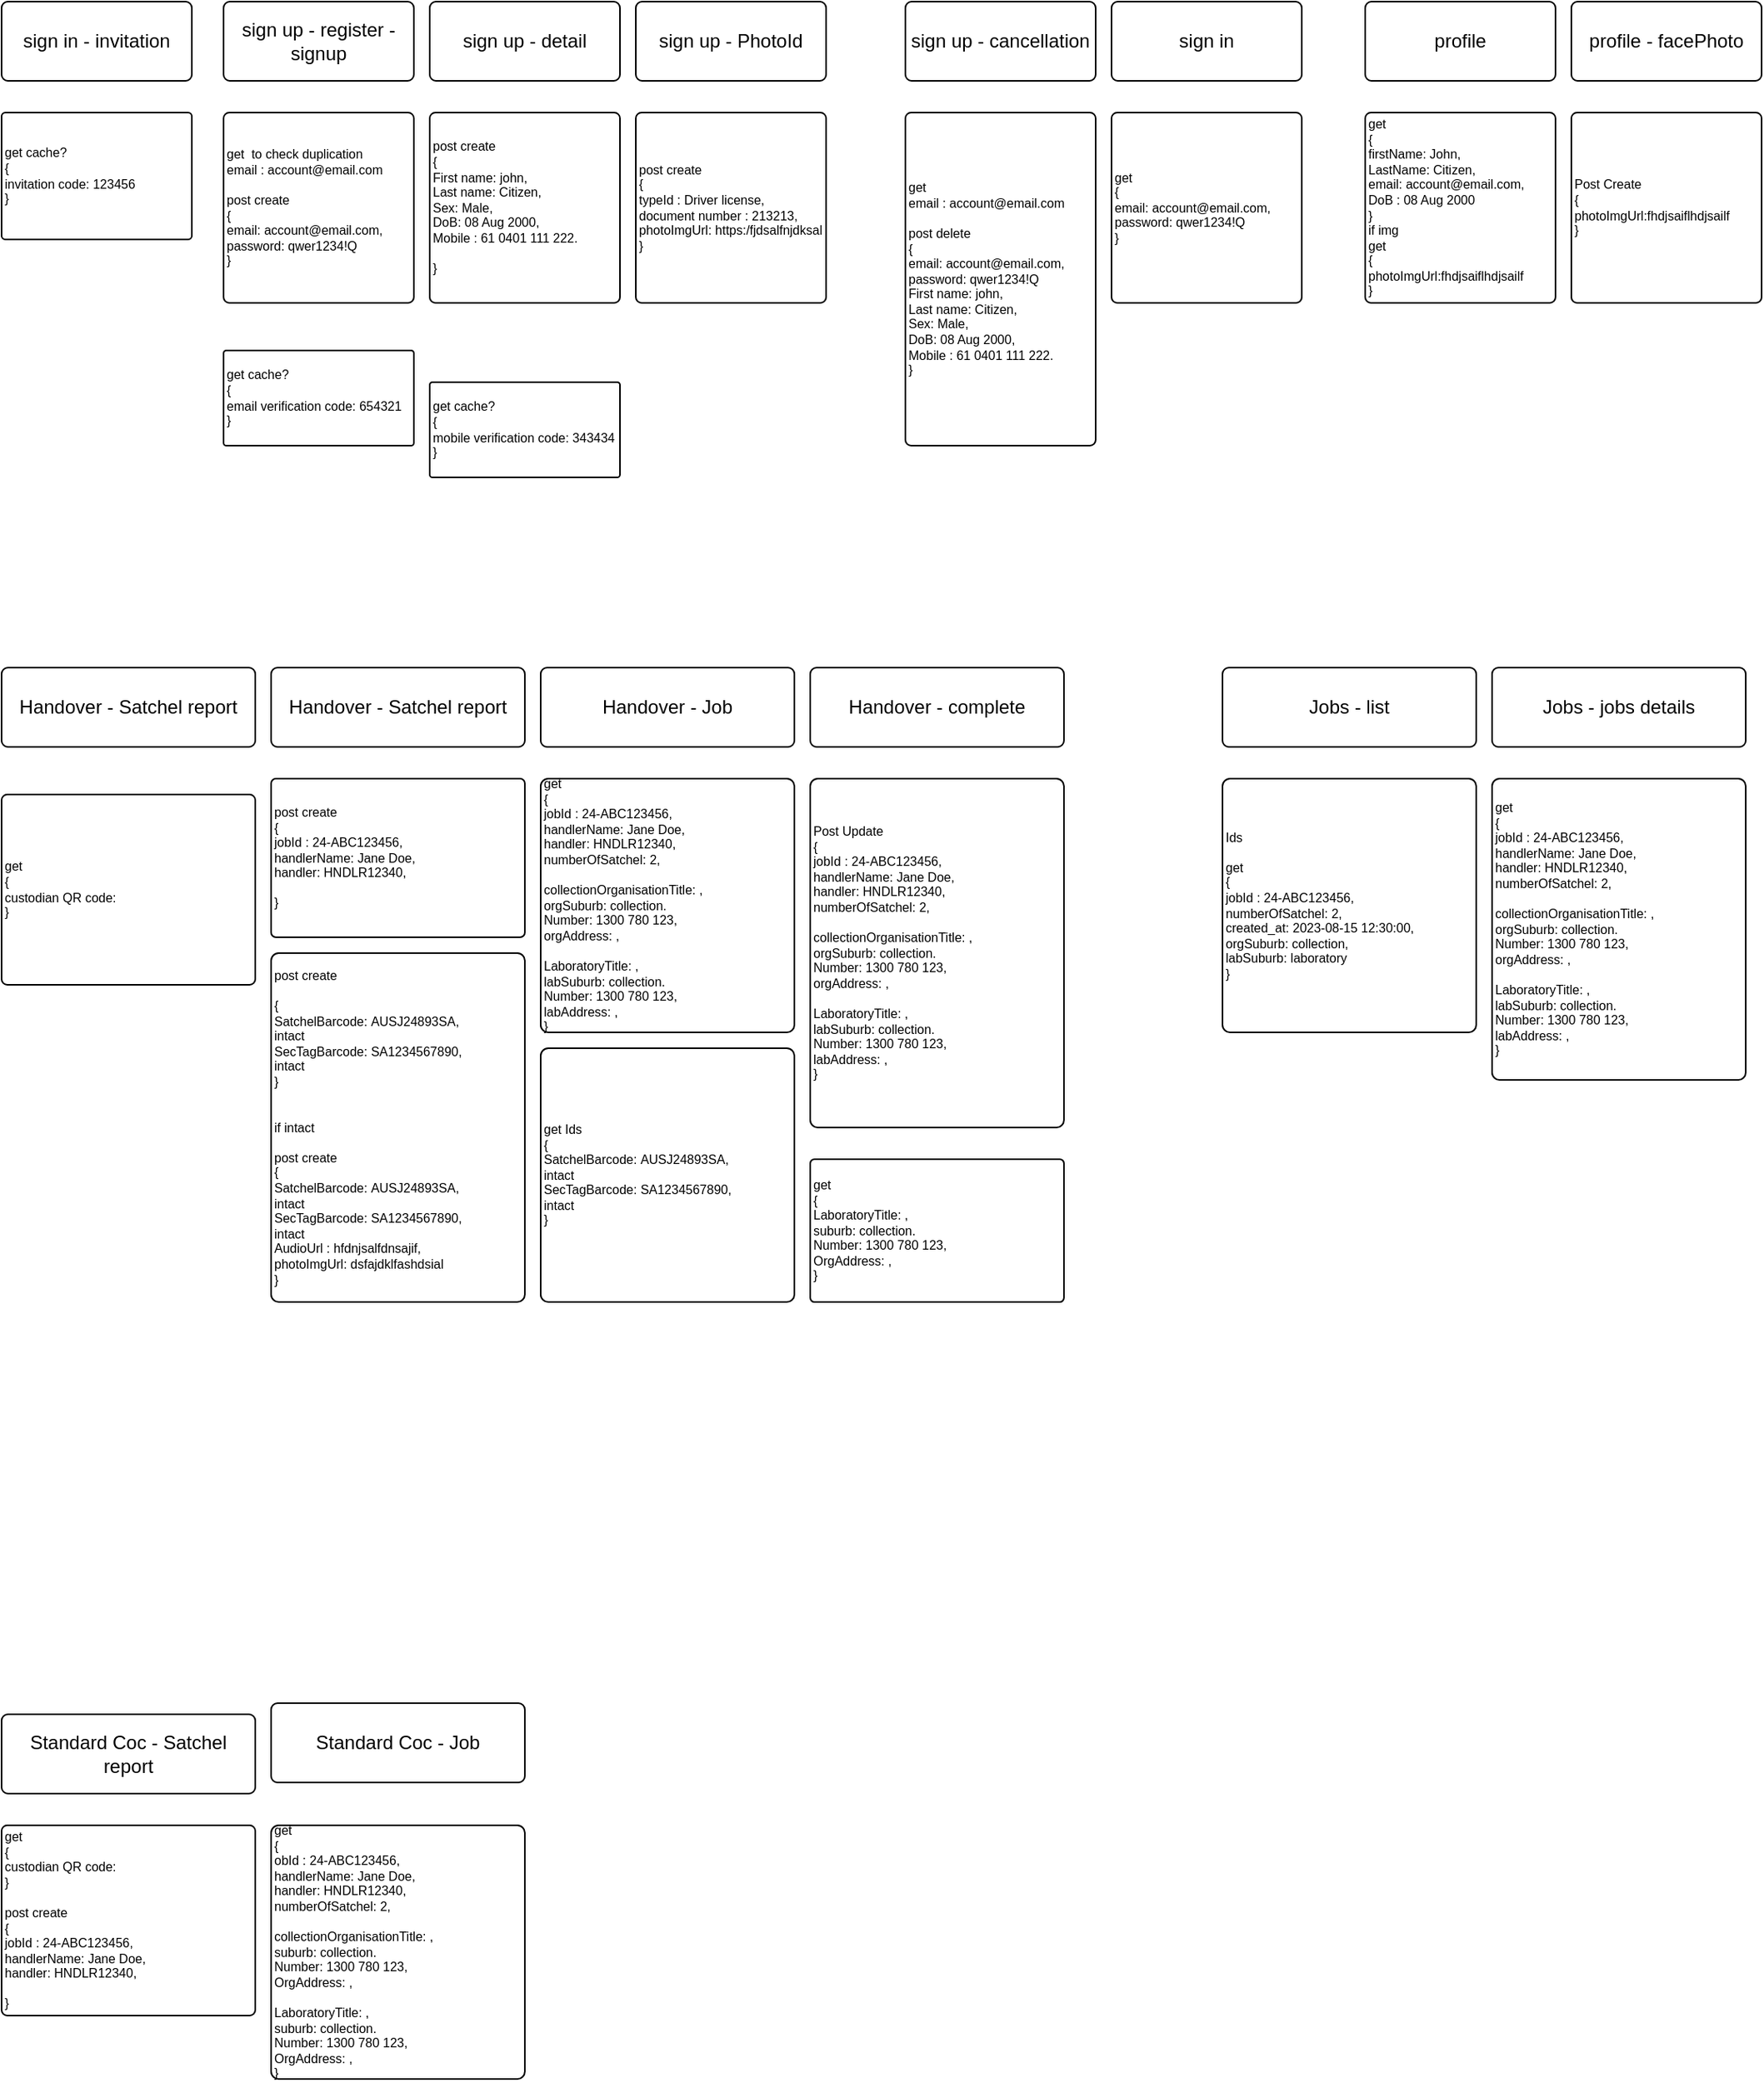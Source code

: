 <mxfile version="25.0.3">
  <diagram name="Page-1" id="Hy2vvEPhiLFZXEriCHXn">
    <mxGraphModel dx="1026" dy="544" grid="1" gridSize="10" guides="1" tooltips="1" connect="1" arrows="1" fold="1" page="1" pageScale="1" pageWidth="827" pageHeight="1169" math="0" shadow="0">
      <root>
        <mxCell id="0" />
        <mxCell id="1" parent="0" />
        <mxCell id="pmV6GeLHaMZTZCY4r49u-2" value="sign in - invitation" style="rounded=1;whiteSpace=wrap;html=1;arcSize=8;" parent="1" vertex="1">
          <mxGeometry x="40" y="40" width="120" height="50" as="geometry" />
        </mxCell>
        <mxCell id="pmV6GeLHaMZTZCY4r49u-4" value="&lt;div style=&quot;font-size: 8px;&quot;&gt;get cache?&lt;/div&gt;&lt;div style=&quot;font-size: 8px;&quot;&gt;{&lt;/div&gt;invitation code: 123456&lt;div style=&quot;font-size: 8px;&quot;&gt;}&lt;/div&gt;" style="rounded=1;whiteSpace=wrap;html=1;arcSize=3;align=left;fontSize=8;" parent="1" vertex="1">
          <mxGeometry x="40" y="110" width="120" height="80" as="geometry" />
        </mxCell>
        <mxCell id="pmV6GeLHaMZTZCY4r49u-5" value="sign up - register - signup" style="rounded=1;whiteSpace=wrap;html=1;arcSize=8;" parent="1" vertex="1">
          <mxGeometry x="180" y="40" width="120" height="50" as="geometry" />
        </mxCell>
        <mxCell id="pmV6GeLHaMZTZCY4r49u-6" value="&lt;div&gt;get &amp;nbsp;to check duplication&lt;/div&gt;&lt;div&gt;email : account@email.com&amp;nbsp;&lt;/div&gt;&lt;div&gt;&lt;br&gt;&lt;/div&gt;&lt;div&gt;post create&lt;/div&gt;{&lt;div style=&quot;font-size: 8px;&quot;&gt;email: account@email.com,&lt;div style=&quot;font-size: 8px;&quot;&gt;password: qwer1234!Q&lt;/div&gt;&lt;div style=&quot;font-size: 8px;&quot;&gt;}&lt;/div&gt;&lt;/div&gt;" style="rounded=1;whiteSpace=wrap;html=1;arcSize=3;align=left;fontSize=8;" parent="1" vertex="1">
          <mxGeometry x="180" y="110" width="120" height="120" as="geometry" />
        </mxCell>
        <mxCell id="pmV6GeLHaMZTZCY4r49u-7" value="&lt;div&gt;get cache?&lt;br&gt;{&lt;/div&gt;&lt;div style=&quot;font-size: 8px;&quot;&gt;email verification code: 654321&lt;/div&gt;&lt;div style=&quot;font-size: 8px;&quot;&gt;}&lt;/div&gt;" style="rounded=1;whiteSpace=wrap;html=1;arcSize=3;align=left;fontSize=8;" parent="1" vertex="1">
          <mxGeometry x="180" y="260" width="120" height="60" as="geometry" />
        </mxCell>
        <mxCell id="pmV6GeLHaMZTZCY4r49u-8" value="sign up - detail" style="rounded=1;whiteSpace=wrap;html=1;arcSize=8;" parent="1" vertex="1">
          <mxGeometry x="310" y="40" width="120" height="50" as="geometry" />
        </mxCell>
        <mxCell id="pmV6GeLHaMZTZCY4r49u-9" value="&lt;div&gt;post create&lt;/div&gt;{&lt;div style=&quot;font-size: 8px;&quot;&gt;&lt;div style=&quot;font-size: 8px;&quot;&gt;First name: john,&lt;/div&gt;&lt;div style=&quot;font-size: 8px;&quot;&gt;Last name: Citizen,&lt;/div&gt;&lt;div style=&quot;font-size: 8px;&quot;&gt;Sex: Male,&lt;/div&gt;&lt;div style=&quot;font-size: 8px;&quot;&gt;DoB: 08 Aug 2000,&lt;/div&gt;&lt;div style=&quot;font-size: 8px;&quot;&gt;Mobile : 61 0401 111 222.&lt;/div&gt;&lt;div style=&quot;font-size: 8px;&quot;&gt;&lt;br&gt;&lt;/div&gt;&lt;div style=&quot;font-size: 8px;&quot;&gt;}&lt;/div&gt;&lt;/div&gt;" style="rounded=1;whiteSpace=wrap;html=1;arcSize=3;align=left;fontSize=8;" parent="1" vertex="1">
          <mxGeometry x="310" y="110" width="120" height="120" as="geometry" />
        </mxCell>
        <mxCell id="pmV6GeLHaMZTZCY4r49u-10" value="&lt;div&gt;get cache?&lt;br&gt;{&lt;/div&gt;&lt;div style=&quot;font-size: 8px;&quot;&gt;mobile verification code: 343434&lt;/div&gt;&lt;div style=&quot;font-size: 8px;&quot;&gt;}&lt;/div&gt;" style="rounded=1;whiteSpace=wrap;html=1;arcSize=3;align=left;fontSize=8;" parent="1" vertex="1">
          <mxGeometry x="310" y="280" width="120" height="60" as="geometry" />
        </mxCell>
        <mxCell id="pmV6GeLHaMZTZCY4r49u-11" value="sign up - PhotoId" style="rounded=1;whiteSpace=wrap;html=1;arcSize=8;" parent="1" vertex="1">
          <mxGeometry x="440" y="40" width="120" height="50" as="geometry" />
        </mxCell>
        <mxCell id="pmV6GeLHaMZTZCY4r49u-12" value="&lt;div&gt;post create&lt;/div&gt;{&lt;div style=&quot;font-size: 8px;&quot;&gt;&lt;div style=&quot;font-size: 8px;&quot;&gt;typeId : Driver license,&lt;/div&gt;&lt;div style=&quot;font-size: 8px;&quot;&gt;document number : 213213,&lt;/div&gt;&lt;div style=&quot;font-size: 8px;&quot;&gt;photoImgUrl: https:/fjdsalfnjdksal&amp;nbsp;&lt;/div&gt;&lt;div style=&quot;font-size: 8px;&quot;&gt;}&lt;/div&gt;&lt;/div&gt;" style="rounded=1;whiteSpace=wrap;html=1;arcSize=3;align=left;fontSize=8;" parent="1" vertex="1">
          <mxGeometry x="440" y="110" width="120" height="120" as="geometry" />
        </mxCell>
        <mxCell id="pmV6GeLHaMZTZCY4r49u-14" value="Handover&amp;nbsp;- Satchel report" style="rounded=1;whiteSpace=wrap;html=1;arcSize=8;" parent="1" vertex="1">
          <mxGeometry x="210" y="460" width="160" height="50" as="geometry" />
        </mxCell>
        <mxCell id="pmV6GeLHaMZTZCY4r49u-17" value="sign up - cancellation" style="rounded=1;whiteSpace=wrap;html=1;arcSize=8;" parent="1" vertex="1">
          <mxGeometry x="610" y="40" width="120" height="50" as="geometry" />
        </mxCell>
        <mxCell id="pmV6GeLHaMZTZCY4r49u-18" value="&lt;div&gt;get&amp;nbsp;&lt;/div&gt;&lt;div&gt;email : account@email.com&amp;nbsp;&lt;/div&gt;&lt;div&gt;&lt;br&gt;&lt;/div&gt;&lt;div&gt;post delete&lt;/div&gt;{&lt;div style=&quot;font-size: 8px;&quot;&gt;email: account@email.com,&lt;div style=&quot;font-size: 8px;&quot;&gt;password: qwer1234!Q&lt;/div&gt;&lt;div style=&quot;font-size: 8px;&quot;&gt;&lt;div&gt;First name: john,&lt;/div&gt;&lt;div&gt;Last name: Citizen,&lt;/div&gt;&lt;div&gt;Sex: Male,&lt;/div&gt;&lt;div&gt;DoB: 08 Aug 2000,&lt;/div&gt;&lt;div&gt;Mobile : 61 0401 111 222.&lt;/div&gt;&lt;/div&gt;&lt;div style=&quot;font-size: 8px;&quot;&gt;}&lt;/div&gt;&lt;/div&gt;" style="rounded=1;whiteSpace=wrap;html=1;arcSize=3;align=left;fontSize=8;" parent="1" vertex="1">
          <mxGeometry x="610" y="110" width="120" height="210" as="geometry" />
        </mxCell>
        <mxCell id="pmV6GeLHaMZTZCY4r49u-20" value="sign in" style="rounded=1;whiteSpace=wrap;html=1;arcSize=8;" parent="1" vertex="1">
          <mxGeometry x="740" y="40" width="120" height="50" as="geometry" />
        </mxCell>
        <mxCell id="pmV6GeLHaMZTZCY4r49u-21" value="&lt;div&gt;get&lt;/div&gt;{&lt;div style=&quot;font-size: 8px;&quot;&gt;&lt;div style=&quot;font-size: 8px;&quot;&gt;email: account@email.com,&lt;div&gt;password: qwer1234!Q&lt;/div&gt;&lt;/div&gt;&lt;div style=&quot;font-size: 8px;&quot;&gt;}&lt;/div&gt;&lt;/div&gt;" style="rounded=1;whiteSpace=wrap;html=1;arcSize=3;align=left;fontSize=8;" parent="1" vertex="1">
          <mxGeometry x="740" y="110" width="120" height="120" as="geometry" />
        </mxCell>
        <mxCell id="pmV6GeLHaMZTZCY4r49u-23" value="&lt;div&gt;post create&amp;nbsp;&lt;/div&gt;&lt;div&gt;&lt;br&gt;&lt;/div&gt;&lt;div&gt;{&lt;div&gt;&lt;div&gt;SatchelBarcode:&amp;nbsp;&lt;span style=&quot;white-space: pre-wrap;&quot;&gt;AUSJ24893SA&lt;/span&gt;,&amp;nbsp;&lt;/div&gt;&lt;div&gt;intact&lt;/div&gt;&lt;div&gt;SecTagBarcode:&amp;nbsp;&lt;span style=&quot;white-space: pre-wrap;&quot;&gt;SA1234567890&lt;/span&gt;,&lt;/div&gt;&lt;div&gt;intact&lt;/div&gt;&lt;div&gt;}&lt;br&gt;&lt;/div&gt;&lt;/div&gt;&lt;/div&gt;&lt;div&gt;&lt;br&gt;&lt;/div&gt;&lt;div&gt;&lt;br&gt;&lt;/div&gt;&lt;div&gt;if intact&amp;nbsp;&lt;/div&gt;&lt;div&gt;&lt;br&gt;&lt;/div&gt;&lt;div&gt;&lt;div&gt;post create&amp;nbsp;&lt;/div&gt;&lt;/div&gt;{&lt;div style=&quot;font-size: 8px;&quot;&gt;&lt;div style=&quot;font-size: 8px;&quot;&gt;SatchelBarcode:&amp;nbsp;&lt;span style=&quot;white-space: pre-wrap;&quot;&gt;AUSJ24893SA&lt;/span&gt;,&amp;nbsp;&lt;/div&gt;&lt;div style=&quot;font-size: 8px;&quot;&gt;intact&lt;/div&gt;&lt;span&gt;&lt;/span&gt;&lt;div style=&quot;font-size: 8px;&quot;&gt;SecTagBarcode:&amp;nbsp;&lt;span style=&quot;white-space: pre-wrap;&quot;&gt;SA1234567890&lt;/span&gt;,&lt;/div&gt;&lt;div style=&quot;font-size: 8px;&quot;&gt;intact&lt;/div&gt;&lt;div style=&quot;font-size: 8px;&quot;&gt;AudioUrl : hfdnjsalfdnsajif,&lt;/div&gt;&lt;div style=&quot;font-size: 8px;&quot;&gt;photoImgUrl: dsfajdklfashdsial&lt;/div&gt;&lt;div style=&quot;font-size: 8px;&quot;&gt;}&lt;br&gt;&lt;/div&gt;&lt;/div&gt;" style="rounded=1;whiteSpace=wrap;html=1;arcSize=3;align=left;fontSize=8;" parent="1" vertex="1">
          <mxGeometry x="210" y="640" width="160" height="220" as="geometry" />
        </mxCell>
        <mxCell id="pmV6GeLHaMZTZCY4r49u-25" value="Handover&amp;nbsp;- Job" style="rounded=1;whiteSpace=wrap;html=1;arcSize=8;" parent="1" vertex="1">
          <mxGeometry x="380" y="460" width="160" height="50" as="geometry" />
        </mxCell>
        <mxCell id="pmV6GeLHaMZTZCY4r49u-26" value="&lt;div&gt;get&lt;/div&gt;{&lt;div&gt;&lt;div&gt;&lt;div style=&quot;font-size: 8px;&quot;&gt;jobId :&amp;nbsp;&lt;span style=&quot;white-space: pre-wrap;&quot;&gt;24-ABC123456,&lt;/span&gt;&lt;/div&gt;&lt;div style=&quot;font-size: 8px;&quot;&gt;&lt;span style=&quot;white-space: pre-wrap;&quot;&gt;handlerName: &lt;/span&gt;&lt;span style=&quot;white-space: pre-wrap;&quot;&gt;Jane Doe,&lt;/span&gt;&lt;/div&gt;&lt;div style=&quot;font-size: 8px;&quot;&gt;&lt;span style=&quot;white-space: pre-wrap;&quot;&gt;handler: &lt;/span&gt;&lt;span style=&quot;white-space: pre-wrap;&quot;&gt;HNDLR12340,&lt;/span&gt;&lt;/div&gt;&lt;div style=&quot;font-size: 8px;&quot;&gt;&lt;span style=&quot;white-space-collapse: preserve;&quot;&gt;numberOfSatchel: 2,&lt;/span&gt;&lt;/div&gt;&lt;div style=&quot;font-size: 8px;&quot;&gt;&lt;span style=&quot;white-space-collapse: preserve;&quot;&gt;&lt;br&gt;&lt;/span&gt;&lt;/div&gt;&lt;div style=&quot;font-size: 8px;&quot;&gt;&lt;span style=&quot;white-space-collapse: preserve;&quot;&gt;collectionOrganisationTitle: ,&lt;/span&gt;&lt;/div&gt;&lt;div&gt;&lt;span style=&quot;white-space-collapse: preserve;&quot;&gt;orgSuburb: collection.&lt;/span&gt;&lt;/div&gt;&lt;div&gt;&lt;span style=&quot;white-space: pre-wrap;&quot;&gt;Number: 1300 780 123,&lt;/span&gt;&lt;/div&gt;&lt;div style=&quot;font-size: 8px;&quot;&gt;&lt;span style=&quot;white-space-collapse: preserve;&quot;&gt;orgAddress: ,&lt;/span&gt;&lt;/div&gt;&lt;/div&gt;&lt;div style=&quot;font-size: 8px;&quot;&gt;&lt;div&gt;&lt;div&gt;&lt;span style=&quot;white-space-collapse: preserve;&quot;&gt;&lt;br&gt;&lt;/span&gt;&lt;/div&gt;&lt;div&gt;&lt;span style=&quot;white-space-collapse: preserve;&quot;&gt;LaboratoryTitle: ,&lt;/span&gt;&lt;/div&gt;&lt;div&gt;&lt;span style=&quot;white-space-collapse: preserve;&quot;&gt;labSuburb: collection.&lt;/span&gt;&lt;/div&gt;&lt;div&gt;&lt;span style=&quot;white-space: pre-wrap;&quot;&gt;Number: 1300 780 123,&lt;/span&gt;&lt;/div&gt;&lt;div&gt;&lt;span style=&quot;white-space-collapse: preserve;&quot;&gt;labAddress: ,&lt;/span&gt;&lt;/div&gt;&lt;/div&gt;&lt;/div&gt;&lt;div style=&quot;font-size: 8px;&quot;&gt;}&lt;br&gt;&lt;/div&gt;&lt;/div&gt;" style="rounded=1;whiteSpace=wrap;html=1;arcSize=3;align=left;fontSize=8;" parent="1" vertex="1">
          <mxGeometry x="380" y="530" width="160" height="160" as="geometry" />
        </mxCell>
        <mxCell id="pmV6GeLHaMZTZCY4r49u-28" value="&lt;div&gt;get Ids&lt;/div&gt;{&lt;div&gt;&lt;div&gt;SatchelBarcode:&amp;nbsp;&lt;span style=&quot;white-space: pre-wrap;&quot;&gt;AUSJ24893SA&lt;/span&gt;,&amp;nbsp;&lt;/div&gt;&lt;div&gt;intact&lt;/div&gt;&lt;div&gt;SecTagBarcode:&amp;nbsp;&lt;span style=&quot;white-space: pre-wrap;&quot;&gt;SA1234567890&lt;/span&gt;,&lt;/div&gt;&lt;div&gt;intact&lt;/div&gt;&lt;/div&gt;&lt;div&gt;}&lt;/div&gt;" style="rounded=1;whiteSpace=wrap;html=1;arcSize=3;align=left;fontSize=8;" parent="1" vertex="1">
          <mxGeometry x="380" y="700" width="160" height="160" as="geometry" />
        </mxCell>
        <mxCell id="pmV6GeLHaMZTZCY4r49u-30" value="Standard Coc - Satchel report" style="rounded=1;whiteSpace=wrap;html=1;arcSize=8;" parent="1" vertex="1">
          <mxGeometry x="40" y="1120" width="160" height="50" as="geometry" />
        </mxCell>
        <mxCell id="pmV6GeLHaMZTZCY4r49u-31" value="&lt;div&gt;get&lt;/div&gt;{&lt;div style=&quot;font-size: 8px;&quot;&gt;&lt;div style=&quot;font-size: 8px;&quot;&gt;custodian QR code:&amp;nbsp;&lt;/div&gt;&lt;div style=&quot;font-size: 8px;&quot;&gt;}&lt;br&gt;&lt;/div&gt;&lt;div style=&quot;font-size: 8px;&quot;&gt;&lt;br&gt;&lt;/div&gt;&lt;div style=&quot;font-size: 8px;&quot;&gt;post create&lt;/div&gt;&lt;div style=&quot;font-size: 8px;&quot;&gt;{&lt;/div&gt;&lt;div style=&quot;font-size: 8px;&quot;&gt;jobId :&amp;nbsp;&lt;span style=&quot;white-space: pre-wrap;&quot;&gt;24-ABC123456,&lt;/span&gt;&lt;/div&gt;&lt;div style=&quot;font-size: 8px;&quot;&gt;&lt;span style=&quot;white-space: pre-wrap;&quot;&gt;handlerName: &lt;/span&gt;&lt;span style=&quot;white-space: pre-wrap;&quot;&gt;Jane Doe,&lt;/span&gt;&lt;/div&gt;&lt;span&gt;&lt;/span&gt;&lt;div style=&quot;font-size: 8px;&quot;&gt;&lt;span style=&quot;white-space: pre-wrap;&quot;&gt;handler: &lt;/span&gt;&lt;span style=&quot;white-space: pre-wrap;&quot;&gt;HNDLR12340,&lt;/span&gt;&lt;/div&gt;&lt;div style=&quot;font-size: 8px;&quot;&gt;&lt;span style=&quot;white-space: pre-wrap;&quot;&gt;&lt;br&gt;&lt;/span&gt;&lt;/div&gt;&lt;span&gt;&lt;/span&gt;&lt;span&gt;&lt;/span&gt;&lt;div style=&quot;font-size: 8px;&quot;&gt;}&lt;/div&gt;&lt;/div&gt;" style="rounded=1;whiteSpace=wrap;html=1;arcSize=3;align=left;fontSize=8;" parent="1" vertex="1">
          <mxGeometry x="40" y="1190" width="160" height="120" as="geometry" />
        </mxCell>
        <mxCell id="pmV6GeLHaMZTZCY4r49u-32" value="Standard Coc - Job" style="rounded=1;whiteSpace=wrap;html=1;arcSize=8;" parent="1" vertex="1">
          <mxGeometry x="210" y="1113" width="160" height="50" as="geometry" />
        </mxCell>
        <mxCell id="pmV6GeLHaMZTZCY4r49u-33" value="&lt;div&gt;get&lt;/div&gt;{&lt;div&gt;&lt;div&gt;&lt;div style=&quot;font-size: 8px;&quot;&gt;obId :&amp;nbsp;&lt;span style=&quot;white-space: pre-wrap;&quot;&gt;24-ABC123456,&lt;/span&gt;&lt;/div&gt;&lt;div style=&quot;font-size: 8px;&quot;&gt;&lt;span style=&quot;white-space: pre-wrap;&quot;&gt;handlerName: &lt;/span&gt;&lt;span style=&quot;white-space: pre-wrap;&quot;&gt;Jane Doe,&lt;/span&gt;&lt;/div&gt;&lt;div style=&quot;font-size: 8px;&quot;&gt;&lt;span style=&quot;white-space: pre-wrap;&quot;&gt;handler: &lt;/span&gt;&lt;span style=&quot;white-space: pre-wrap;&quot;&gt;HNDLR12340,&lt;/span&gt;&lt;/div&gt;&lt;div style=&quot;font-size: 8px;&quot;&gt;&lt;span style=&quot;white-space-collapse: preserve;&quot;&gt;numberOfSatchel: 2,&lt;/span&gt;&lt;/div&gt;&lt;div style=&quot;font-size: 8px;&quot;&gt;&lt;span style=&quot;white-space-collapse: preserve;&quot;&gt;&lt;br&gt;&lt;/span&gt;&lt;/div&gt;&lt;div style=&quot;font-size: 8px;&quot;&gt;&lt;span style=&quot;white-space-collapse: preserve;&quot;&gt;collectionOrganisationTitle: ,&lt;/span&gt;&lt;/div&gt;&lt;div&gt;&lt;span style=&quot;white-space-collapse: preserve;&quot;&gt;suburb: collection.&lt;/span&gt;&lt;/div&gt;&lt;div&gt;&lt;span style=&quot;white-space: pre-wrap;&quot;&gt;Number: 1300 780 123,&lt;/span&gt;&lt;/div&gt;&lt;div style=&quot;font-size: 8px;&quot;&gt;&lt;span style=&quot;white-space-collapse: preserve;&quot;&gt;OrgAddress: ,&lt;/span&gt;&lt;/div&gt;&lt;/div&gt;&lt;div style=&quot;font-size: 8px;&quot;&gt;&lt;div&gt;&lt;div&gt;&lt;span style=&quot;white-space-collapse: preserve;&quot;&gt;&lt;br&gt;&lt;/span&gt;&lt;/div&gt;&lt;div&gt;&lt;span style=&quot;white-space-collapse: preserve;&quot;&gt;LaboratoryTitle: ,&lt;/span&gt;&lt;/div&gt;&lt;div&gt;&lt;span style=&quot;white-space-collapse: preserve;&quot;&gt;suburb: collection.&lt;/span&gt;&lt;/div&gt;&lt;div&gt;&lt;span style=&quot;white-space: pre-wrap;&quot;&gt;Number: 1300 780 123,&lt;/span&gt;&lt;/div&gt;&lt;div&gt;&lt;span style=&quot;white-space-collapse: preserve;&quot;&gt;OrgAddress: ,&lt;/span&gt;&lt;/div&gt;&lt;/div&gt;&lt;/div&gt;&lt;div style=&quot;font-size: 8px;&quot;&gt;}&lt;br&gt;&lt;/div&gt;&lt;/div&gt;" style="rounded=1;whiteSpace=wrap;html=1;arcSize=3;align=left;fontSize=8;" parent="1" vertex="1">
          <mxGeometry x="210" y="1190" width="160" height="160" as="geometry" />
        </mxCell>
        <mxCell id="pmV6GeLHaMZTZCY4r49u-34" value="Handover - complete" style="rounded=1;whiteSpace=wrap;html=1;arcSize=8;" parent="1" vertex="1">
          <mxGeometry x="550" y="460" width="160" height="50" as="geometry" />
        </mxCell>
        <mxCell id="pmV6GeLHaMZTZCY4r49u-35" value="&lt;div&gt;Post Update&lt;/div&gt;&lt;div&gt;{&lt;/div&gt;&lt;div&gt;&lt;div&gt;jobId :&amp;nbsp;&lt;span style=&quot;white-space: pre-wrap;&quot;&gt;24-ABC123456,&lt;/span&gt;&lt;/div&gt;&lt;div&gt;&lt;span style=&quot;white-space: pre-wrap;&quot;&gt;handlerName: &lt;/span&gt;&lt;span style=&quot;white-space: pre-wrap;&quot;&gt;Jane Doe,&lt;/span&gt;&lt;/div&gt;&lt;div&gt;&lt;span style=&quot;white-space: pre-wrap;&quot;&gt;handler: &lt;/span&gt;&lt;span style=&quot;white-space: pre-wrap;&quot;&gt;HNDLR12340,&lt;/span&gt;&lt;/div&gt;&lt;div&gt;&lt;span style=&quot;white-space-collapse: preserve;&quot;&gt;numberOfSatchel: 2,&lt;/span&gt;&lt;/div&gt;&lt;div&gt;&lt;span style=&quot;white-space-collapse: preserve;&quot;&gt;&lt;br&gt;&lt;/span&gt;&lt;/div&gt;&lt;div&gt;&lt;span style=&quot;white-space-collapse: preserve;&quot;&gt;collectionOrganisationTitle: ,&lt;/span&gt;&lt;/div&gt;&lt;div&gt;&lt;span style=&quot;white-space-collapse: preserve;&quot;&gt;orgSuburb: collection.&lt;/span&gt;&lt;/div&gt;&lt;div&gt;&lt;span style=&quot;white-space: pre-wrap;&quot;&gt;Number: 1300 780 123,&lt;/span&gt;&lt;/div&gt;&lt;div&gt;&lt;span style=&quot;white-space-collapse: preserve;&quot;&gt;orgAddress: ,&lt;/span&gt;&lt;/div&gt;&lt;/div&gt;&lt;div&gt;&lt;div&gt;&lt;span style=&quot;white-space-collapse: preserve;&quot;&gt;&lt;br&gt;&lt;/span&gt;&lt;/div&gt;&lt;div&gt;&lt;span style=&quot;white-space-collapse: preserve;&quot;&gt;LaboratoryTitle: ,&lt;/span&gt;&lt;/div&gt;&lt;div&gt;&lt;span style=&quot;white-space-collapse: preserve;&quot;&gt;labSuburb: collection.&lt;/span&gt;&lt;/div&gt;&lt;div&gt;&lt;span style=&quot;white-space: pre-wrap;&quot;&gt;Number: 1300 780 123,&lt;/span&gt;&lt;/div&gt;&lt;div&gt;&lt;span style=&quot;white-space-collapse: preserve;&quot;&gt;labAddress: ,&lt;/span&gt;&lt;/div&gt;&lt;/div&gt;&lt;div&gt;}&lt;br&gt;&lt;/div&gt;" style="rounded=1;whiteSpace=wrap;html=1;arcSize=3;align=left;fontSize=8;" parent="1" vertex="1">
          <mxGeometry x="550" y="530" width="160" height="220" as="geometry" />
        </mxCell>
        <mxCell id="pmV6GeLHaMZTZCY4r49u-36" value="Jobs - list" style="rounded=1;whiteSpace=wrap;html=1;arcSize=8;" parent="1" vertex="1">
          <mxGeometry x="810" y="460" width="160" height="50" as="geometry" />
        </mxCell>
        <mxCell id="pmV6GeLHaMZTZCY4r49u-37" value="&lt;div&gt;Ids&lt;/div&gt;&lt;div&gt;&lt;br&gt;&lt;/div&gt;&lt;div&gt;get&lt;/div&gt;{&lt;div&gt;&lt;div&gt;jobId :&amp;nbsp;&lt;span style=&quot;white-space: pre-wrap;&quot;&gt;24-ABC123456,&lt;/span&gt;&lt;/div&gt;&lt;div&gt;&lt;span style=&quot;white-space: pre-wrap;&quot;&gt;numberOfSatchel: 2,&lt;/span&gt;&lt;br&gt;&lt;/div&gt;&lt;div style=&quot;font-size: 8px;&quot;&gt;created_at: 2023-08-15 12:30:00,&lt;/div&gt;&lt;div&gt;&lt;span style=&quot;white-space-collapse: preserve;&quot;&gt;orgSuburb: collection,&lt;/span&gt;&lt;/div&gt;&lt;div&gt;&lt;div&gt;&lt;span style=&quot;white-space-collapse: preserve;&quot;&gt;labSuburb: laboratory&lt;/span&gt;&lt;/div&gt;&lt;/div&gt;&lt;div style=&quot;font-size: 8px;&quot;&gt;}&lt;br&gt;&lt;/div&gt;&lt;/div&gt;" style="rounded=1;whiteSpace=wrap;html=1;arcSize=3;align=left;fontSize=8;" parent="1" vertex="1">
          <mxGeometry x="810" y="530" width="160" height="160" as="geometry" />
        </mxCell>
        <mxCell id="pmV6GeLHaMZTZCY4r49u-38" value="Jobs - jobs details" style="rounded=1;whiteSpace=wrap;html=1;arcSize=8;" parent="1" vertex="1">
          <mxGeometry x="980" y="460" width="160" height="50" as="geometry" />
        </mxCell>
        <mxCell id="pmV6GeLHaMZTZCY4r49u-39" value="&lt;div&gt;get&lt;/div&gt;{&lt;div&gt;&lt;div&gt;&lt;div style=&quot;font-size: 8px;&quot;&gt;jobId :&amp;nbsp;&lt;span style=&quot;white-space: pre-wrap;&quot;&gt;24-ABC123456,&lt;/span&gt;&lt;/div&gt;&lt;div style=&quot;font-size: 8px;&quot;&gt;&lt;span style=&quot;white-space: pre-wrap;&quot;&gt;handlerName: &lt;/span&gt;&lt;span style=&quot;white-space: pre-wrap;&quot;&gt;Jane Doe,&lt;/span&gt;&lt;/div&gt;&lt;div style=&quot;font-size: 8px;&quot;&gt;&lt;span style=&quot;white-space: pre-wrap;&quot;&gt;handler: &lt;/span&gt;&lt;span style=&quot;white-space: pre-wrap;&quot;&gt;HNDLR12340,&lt;/span&gt;&lt;/div&gt;&lt;div style=&quot;font-size: 8px;&quot;&gt;&lt;span style=&quot;white-space-collapse: preserve;&quot;&gt;numberOfSatchel: 2,&lt;/span&gt;&lt;/div&gt;&lt;div style=&quot;font-size: 8px;&quot;&gt;&lt;span style=&quot;white-space-collapse: preserve;&quot;&gt;&lt;br&gt;&lt;/span&gt;&lt;/div&gt;&lt;div style=&quot;font-size: 8px;&quot;&gt;&lt;span style=&quot;white-space-collapse: preserve;&quot;&gt;collectionOrganisationTitle: ,&lt;/span&gt;&lt;/div&gt;&lt;div&gt;&lt;span style=&quot;white-space-collapse: preserve;&quot;&gt;orgSuburb: collection.&lt;/span&gt;&lt;/div&gt;&lt;div&gt;&lt;span style=&quot;white-space: pre-wrap;&quot;&gt;Number: 1300 780 123,&lt;/span&gt;&lt;/div&gt;&lt;div style=&quot;font-size: 8px;&quot;&gt;&lt;span style=&quot;white-space-collapse: preserve;&quot;&gt;orgAddress: ,&lt;/span&gt;&lt;/div&gt;&lt;/div&gt;&lt;div style=&quot;font-size: 8px;&quot;&gt;&lt;div&gt;&lt;div&gt;&lt;span style=&quot;white-space-collapse: preserve;&quot;&gt;&lt;br&gt;&lt;/span&gt;&lt;/div&gt;&lt;div&gt;&lt;span style=&quot;white-space-collapse: preserve;&quot;&gt;LaboratoryTitle: ,&lt;/span&gt;&lt;/div&gt;&lt;div&gt;&lt;span style=&quot;white-space-collapse: preserve;&quot;&gt;labSuburb: collection.&lt;/span&gt;&lt;/div&gt;&lt;div&gt;&lt;span style=&quot;white-space: pre-wrap;&quot;&gt;Number: 1300 780 123,&lt;/span&gt;&lt;/div&gt;&lt;div&gt;&lt;span style=&quot;white-space-collapse: preserve;&quot;&gt;labAddress: ,&lt;/span&gt;&lt;/div&gt;&lt;/div&gt;&lt;/div&gt;&lt;div style=&quot;font-size: 8px;&quot;&gt;}&lt;br&gt;&lt;/div&gt;&lt;/div&gt;" style="rounded=1;whiteSpace=wrap;html=1;arcSize=3;align=left;fontSize=8;" parent="1" vertex="1">
          <mxGeometry x="980" y="530" width="160" height="190" as="geometry" />
        </mxCell>
        <mxCell id="pmV6GeLHaMZTZCY4r49u-40" value="&lt;div&gt;get&lt;/div&gt;{&lt;div&gt;&lt;div&gt;&lt;div style=&quot;font-size: 8px;&quot;&gt;&lt;span style=&quot;white-space: pre-wrap;&quot;&gt;LaboratoryTitle: ,&lt;/span&gt;&lt;br&gt;&lt;/div&gt;&lt;/div&gt;&lt;div style=&quot;font-size: 8px;&quot;&gt;&lt;div&gt;&lt;span style=&quot;white-space-collapse: preserve;&quot;&gt;suburb: collection.&lt;/span&gt;&lt;/div&gt;&lt;div&gt;&lt;span style=&quot;white-space: pre-wrap;&quot;&gt;Number: 1300 780 123,&lt;/span&gt;&lt;/div&gt;&lt;div&gt;&lt;span style=&quot;white-space-collapse: preserve;&quot;&gt;OrgAddress: ,&lt;/span&gt;&lt;/div&gt;&lt;/div&gt;&lt;div style=&quot;font-size: 8px;&quot;&gt;}&lt;br&gt;&lt;/div&gt;&lt;/div&gt;" style="rounded=1;whiteSpace=wrap;html=1;arcSize=3;align=left;fontSize=8;" parent="1" vertex="1">
          <mxGeometry x="550" y="770" width="160" height="90" as="geometry" />
        </mxCell>
        <mxCell id="pmV6GeLHaMZTZCY4r49u-41" value="Handover - Satchel report" style="rounded=1;whiteSpace=wrap;html=1;arcSize=8;" parent="1" vertex="1">
          <mxGeometry x="40" y="460" width="160" height="50" as="geometry" />
        </mxCell>
        <mxCell id="pmV6GeLHaMZTZCY4r49u-42" value="&lt;div&gt;get&lt;/div&gt;{&lt;div style=&quot;font-size: 8px;&quot;&gt;&lt;div style=&quot;font-size: 8px;&quot;&gt;custodian QR code:&amp;nbsp;&lt;/div&gt;&lt;div style=&quot;font-size: 8px;&quot;&gt;}&lt;/div&gt;&lt;/div&gt;" style="rounded=1;whiteSpace=wrap;html=1;arcSize=3;align=left;fontSize=8;" parent="1" vertex="1">
          <mxGeometry x="40" y="540" width="160" height="120" as="geometry" />
        </mxCell>
        <mxCell id="pmV6GeLHaMZTZCY4r49u-43" value="&lt;div&gt;post create&lt;br&gt;&lt;/div&gt;&lt;div style=&quot;font-size: 8px;&quot;&gt;&lt;div style=&quot;font-size: 8px;&quot;&gt;{&lt;/div&gt;&lt;div style=&quot;font-size: 8px;&quot;&gt;jobId :&amp;nbsp;&lt;span style=&quot;white-space: pre-wrap;&quot;&gt;24-ABC123456,&lt;/span&gt;&lt;/div&gt;&lt;div style=&quot;font-size: 8px;&quot;&gt;&lt;span style=&quot;white-space: pre-wrap;&quot;&gt;handlerName: &lt;/span&gt;&lt;span style=&quot;white-space: pre-wrap;&quot;&gt;Jane Doe,&lt;/span&gt;&lt;/div&gt;&lt;span&gt;&lt;/span&gt;&lt;div style=&quot;font-size: 8px;&quot;&gt;&lt;span style=&quot;white-space: pre-wrap;&quot;&gt;handler: &lt;/span&gt;&lt;span style=&quot;white-space: pre-wrap;&quot;&gt;HNDLR12340,&lt;/span&gt;&lt;/div&gt;&lt;div style=&quot;font-size: 8px;&quot;&gt;&lt;span style=&quot;white-space: pre-wrap;&quot;&gt;&lt;br&gt;&lt;/span&gt;&lt;/div&gt;&lt;span&gt;&lt;/span&gt;&lt;span&gt;&lt;/span&gt;&lt;div style=&quot;font-size: 8px;&quot;&gt;}&lt;/div&gt;&lt;/div&gt;" style="rounded=1;whiteSpace=wrap;html=1;arcSize=3;align=left;fontSize=8;" parent="1" vertex="1">
          <mxGeometry x="210" y="530" width="160" height="100" as="geometry" />
        </mxCell>
        <mxCell id="pmV6GeLHaMZTZCY4r49u-44" value="profile" style="rounded=1;whiteSpace=wrap;html=1;arcSize=8;" parent="1" vertex="1">
          <mxGeometry x="900" y="40" width="120" height="50" as="geometry" />
        </mxCell>
        <mxCell id="pmV6GeLHaMZTZCY4r49u-45" value="&lt;div&gt;get&lt;/div&gt;{&lt;div&gt;firstName: John,&lt;/div&gt;&lt;div&gt;LastName: Citizen,&lt;br&gt;&lt;div style=&quot;font-size: 8px;&quot;&gt;&lt;div style=&quot;font-size: 8px;&quot;&gt;email: account@email.com,&lt;div&gt;DoB : 08 Aug 2000&lt;/div&gt;&lt;div&gt;}&lt;br&gt;&lt;/div&gt;&lt;div&gt;if img&lt;/div&gt;&lt;div&gt;get&lt;/div&gt;&lt;div&gt;{&lt;/div&gt;&lt;div&gt;photoImgUrl:fhdjsaiflhdjsailf&lt;/div&gt;&lt;div&gt;}&lt;/div&gt;&lt;/div&gt;&lt;/div&gt;&lt;/div&gt;" style="rounded=1;whiteSpace=wrap;html=1;arcSize=3;align=left;fontSize=8;" parent="1" vertex="1">
          <mxGeometry x="900" y="110" width="120" height="120" as="geometry" />
        </mxCell>
        <mxCell id="pmV6GeLHaMZTZCY4r49u-46" value="profile - facePhoto" style="rounded=1;whiteSpace=wrap;html=1;arcSize=8;" parent="1" vertex="1">
          <mxGeometry x="1030" y="40" width="120" height="50" as="geometry" />
        </mxCell>
        <mxCell id="pmV6GeLHaMZTZCY4r49u-47" value="&lt;div&gt;Post Create&lt;/div&gt;&lt;div&gt;{&lt;/div&gt;&lt;div&gt;&lt;div&gt;photoImgUrl:fhdjsaiflhdjsailf&lt;/div&gt;&lt;/div&gt;&lt;div&gt;}&lt;/div&gt;" style="rounded=1;whiteSpace=wrap;html=1;arcSize=3;align=left;fontSize=8;" parent="1" vertex="1">
          <mxGeometry x="1030" y="110" width="120" height="120" as="geometry" />
        </mxCell>
      </root>
    </mxGraphModel>
  </diagram>
</mxfile>
